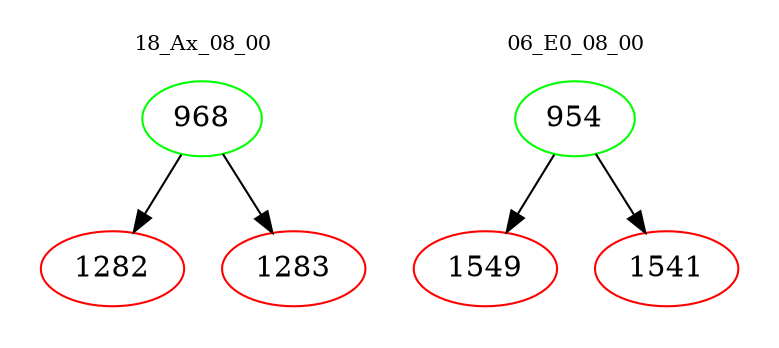 digraph{
subgraph cluster_0 {
color = white
label = "18_Ax_08_00";
fontsize=10;
T0_968 [label="968", color="green"]
T0_968 -> T0_1282 [color="black"]
T0_1282 [label="1282", color="red"]
T0_968 -> T0_1283 [color="black"]
T0_1283 [label="1283", color="red"]
}
subgraph cluster_1 {
color = white
label = "06_E0_08_00";
fontsize=10;
T1_954 [label="954", color="green"]
T1_954 -> T1_1549 [color="black"]
T1_1549 [label="1549", color="red"]
T1_954 -> T1_1541 [color="black"]
T1_1541 [label="1541", color="red"]
}
}

